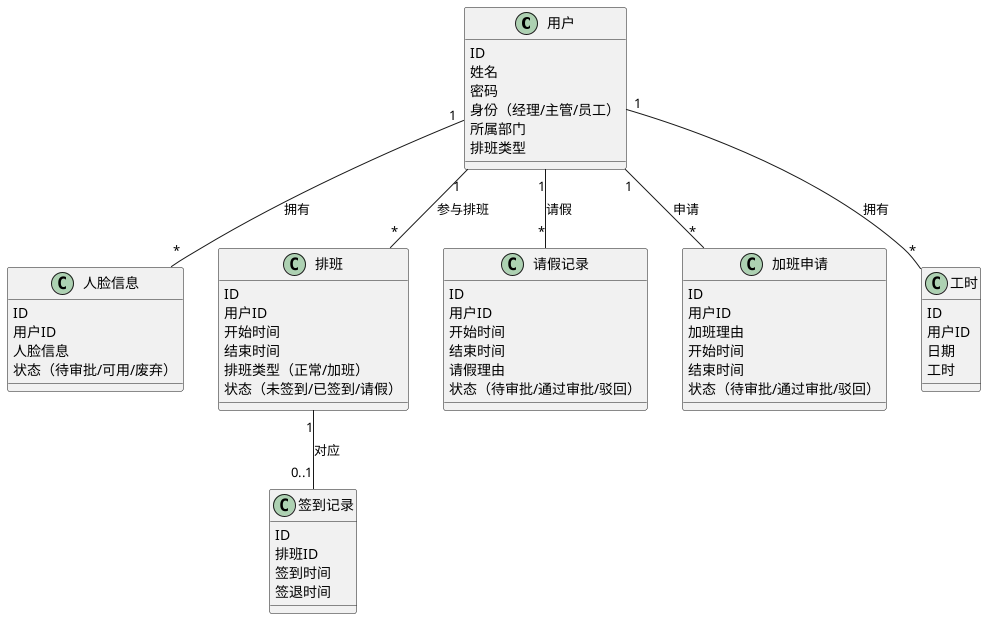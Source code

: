 @startuml

' 类图

class 用户 {
    ID
    姓名
    密码
    身份（经理/主管/员工）
    所属部门
    排班类型
}

class 人脸信息 {
    ID
    用户ID
    人脸信息
    状态（待审批/可用/废弃）
}

class 排班 {
    ID
    用户ID
    开始时间
    结束时间
    排班类型（正常/加班）
    状态（未签到/已签到/请假）
}

class 签到记录 {
    ID
    排班ID
    签到时间
    签退时间
}

class 请假记录 {
    ID
    用户ID
    开始时间
    结束时间
    请假理由
    状态（待审批/通过审批/驳回）
}

class 加班申请 {
    ID
    用户ID
    加班理由
    开始时间
    结束时间
    状态（待审批/通过审批/驳回）

}

class 工时 {
    ID
    用户ID
    日期
    工时
}

用户 "1" -- "*" 排班 : 参与排班
用户 "1" -- "*" 请假记录 : 请假
用户 "1" -- "*" 加班申请 : 申请
用户 "1" -- "*" 人脸信息 : 拥有
排班 "1" -- "0..1" 签到记录 : 对应
用户 "1" -- "*" 工时 : 拥有

@enduml
